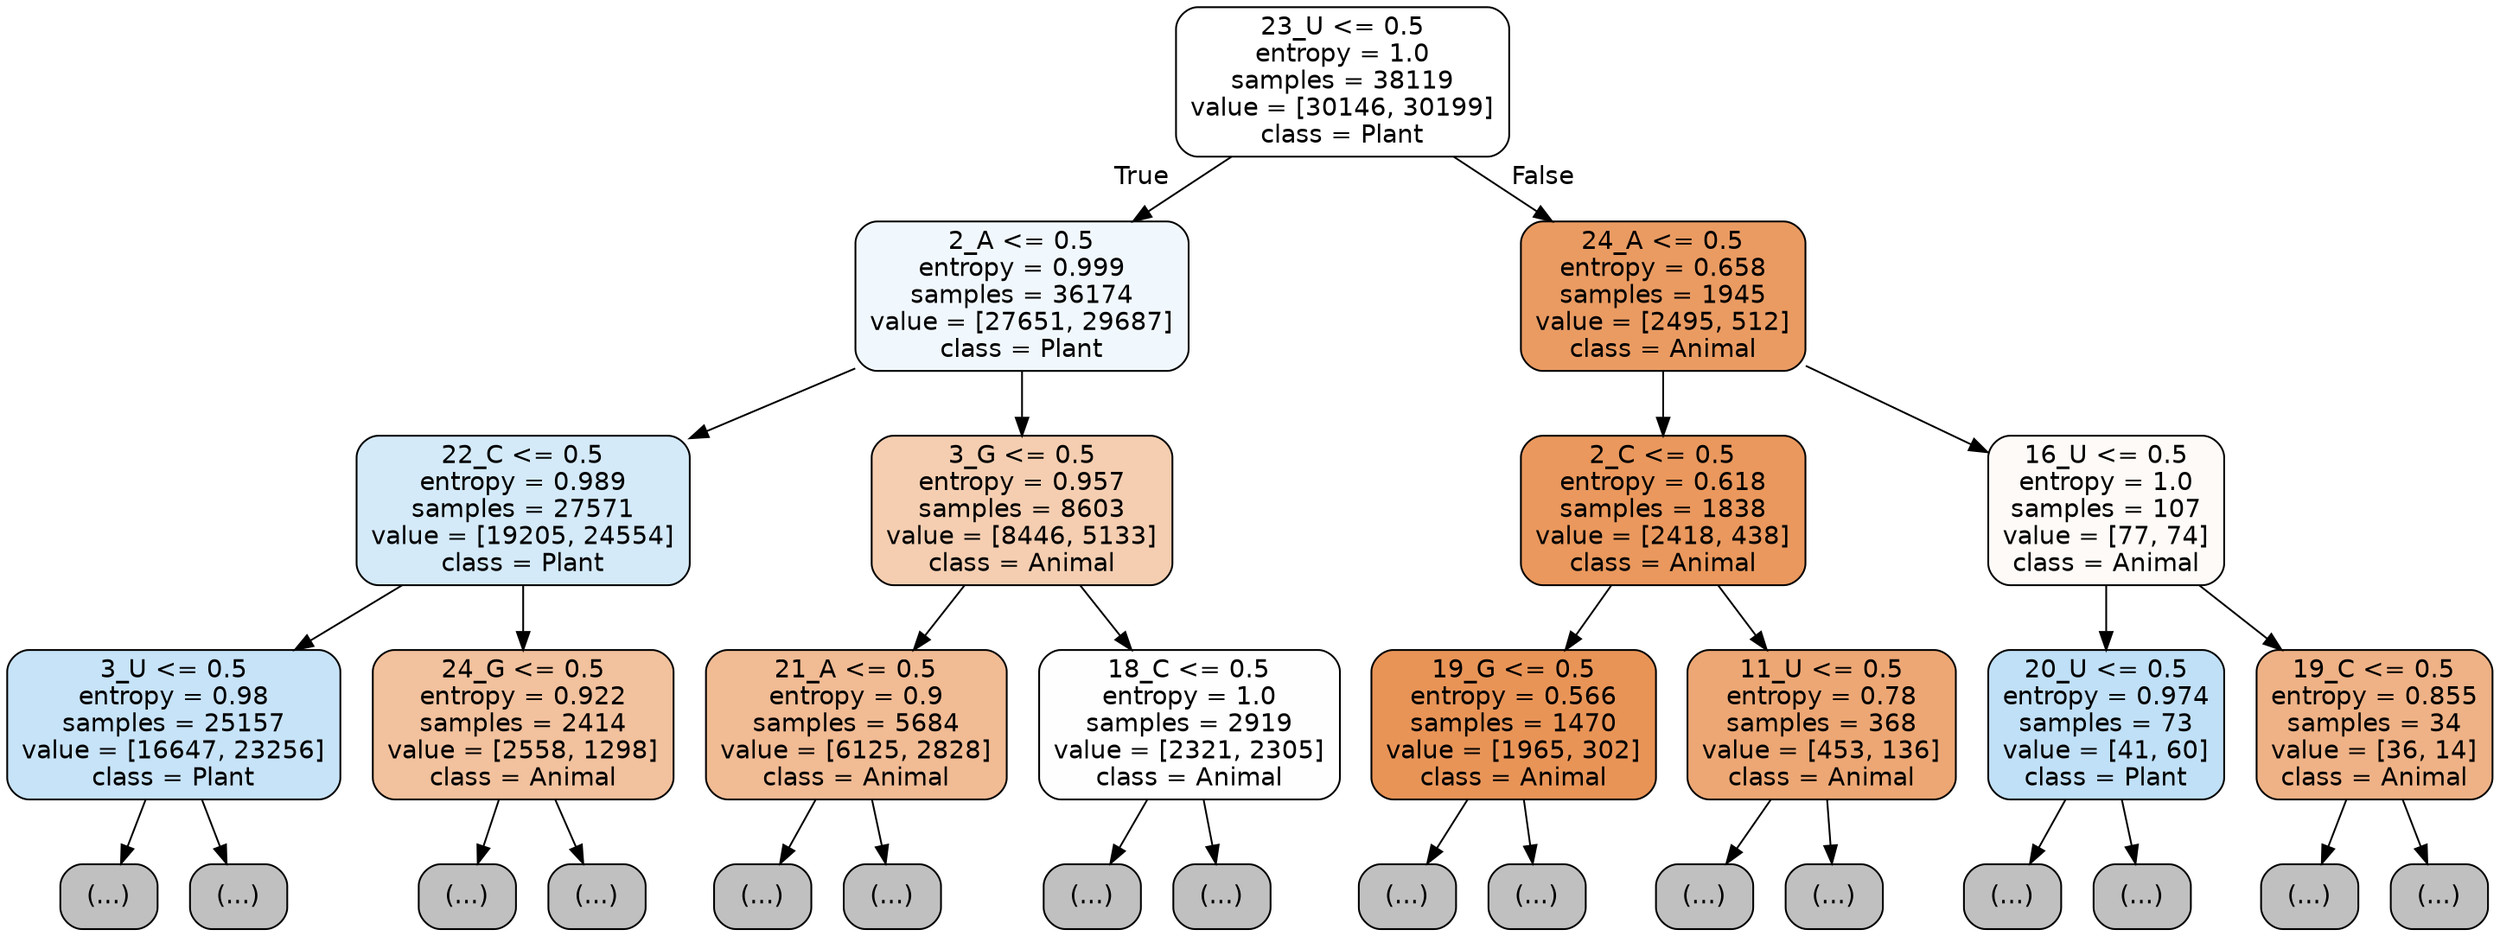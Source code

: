 digraph Tree {
node [shape=box, style="filled, rounded", color="black", fontname="helvetica"] ;
edge [fontname="helvetica"] ;
0 [label="23_U <= 0.5\nentropy = 1.0\nsamples = 38119\nvalue = [30146, 30199]\nclass = Plant", fillcolor="#ffffff"] ;
1 [label="2_A <= 0.5\nentropy = 0.999\nsamples = 36174\nvalue = [27651, 29687]\nclass = Plant", fillcolor="#f1f8fd"] ;
0 -> 1 [labeldistance=2.5, labelangle=45, headlabel="True"] ;
2 [label="22_C <= 0.5\nentropy = 0.989\nsamples = 27571\nvalue = [19205, 24554]\nclass = Plant", fillcolor="#d4eaf9"] ;
1 -> 2 ;
3 [label="3_U <= 0.5\nentropy = 0.98\nsamples = 25157\nvalue = [16647, 23256]\nclass = Plant", fillcolor="#c7e3f8"] ;
2 -> 3 ;
4 [label="(...)", fillcolor="#C0C0C0"] ;
3 -> 4 ;
8151 [label="(...)", fillcolor="#C0C0C0"] ;
3 -> 8151 ;
10916 [label="24_G <= 0.5\nentropy = 0.922\nsamples = 2414\nvalue = [2558, 1298]\nclass = Animal", fillcolor="#f2c19d"] ;
2 -> 10916 ;
10917 [label="(...)", fillcolor="#C0C0C0"] ;
10916 -> 10917 ;
12098 [label="(...)", fillcolor="#C0C0C0"] ;
10916 -> 12098 ;
12147 [label="3_G <= 0.5\nentropy = 0.957\nsamples = 8603\nvalue = [8446, 5133]\nclass = Animal", fillcolor="#f5ceb1"] ;
1 -> 12147 ;
12148 [label="21_A <= 0.5\nentropy = 0.9\nsamples = 5684\nvalue = [6125, 2828]\nclass = Animal", fillcolor="#f1bb94"] ;
12147 -> 12148 ;
12149 [label="(...)", fillcolor="#C0C0C0"] ;
12148 -> 12149 ;
14438 [label="(...)", fillcolor="#C0C0C0"] ;
12148 -> 14438 ;
14993 [label="18_C <= 0.5\nentropy = 1.0\nsamples = 2919\nvalue = [2321, 2305]\nclass = Animal", fillcolor="#fffefe"] ;
12147 -> 14993 ;
14994 [label="(...)", fillcolor="#C0C0C0"] ;
14993 -> 14994 ;
15857 [label="(...)", fillcolor="#C0C0C0"] ;
14993 -> 15857 ;
16148 [label="24_A <= 0.5\nentropy = 0.658\nsamples = 1945\nvalue = [2495, 512]\nclass = Animal", fillcolor="#ea9b62"] ;
0 -> 16148 [labeldistance=2.5, labelangle=-45, headlabel="False"] ;
16149 [label="2_C <= 0.5\nentropy = 0.618\nsamples = 1838\nvalue = [2418, 438]\nclass = Animal", fillcolor="#ea985d"] ;
16148 -> 16149 ;
16150 [label="19_G <= 0.5\nentropy = 0.566\nsamples = 1470\nvalue = [1965, 302]\nclass = Animal", fillcolor="#e99457"] ;
16149 -> 16150 ;
16151 [label="(...)", fillcolor="#C0C0C0"] ;
16150 -> 16151 ;
16548 [label="(...)", fillcolor="#C0C0C0"] ;
16150 -> 16548 ;
16647 [label="11_U <= 0.5\nentropy = 0.78\nsamples = 368\nvalue = [453, 136]\nclass = Animal", fillcolor="#eda774"] ;
16149 -> 16647 ;
16648 [label="(...)", fillcolor="#C0C0C0"] ;
16647 -> 16648 ;
16751 [label="(...)", fillcolor="#C0C0C0"] ;
16647 -> 16751 ;
16776 [label="16_U <= 0.5\nentropy = 1.0\nsamples = 107\nvalue = [77, 74]\nclass = Animal", fillcolor="#fefaf7"] ;
16148 -> 16776 ;
16777 [label="20_U <= 0.5\nentropy = 0.974\nsamples = 73\nvalue = [41, 60]\nclass = Plant", fillcolor="#c0e0f7"] ;
16776 -> 16777 ;
16778 [label="(...)", fillcolor="#C0C0C0"] ;
16777 -> 16778 ;
16819 [label="(...)", fillcolor="#C0C0C0"] ;
16777 -> 16819 ;
16826 [label="19_C <= 0.5\nentropy = 0.855\nsamples = 34\nvalue = [36, 14]\nclass = Animal", fillcolor="#efb286"] ;
16776 -> 16826 ;
16827 [label="(...)", fillcolor="#C0C0C0"] ;
16826 -> 16827 ;
16850 [label="(...)", fillcolor="#C0C0C0"] ;
16826 -> 16850 ;
}